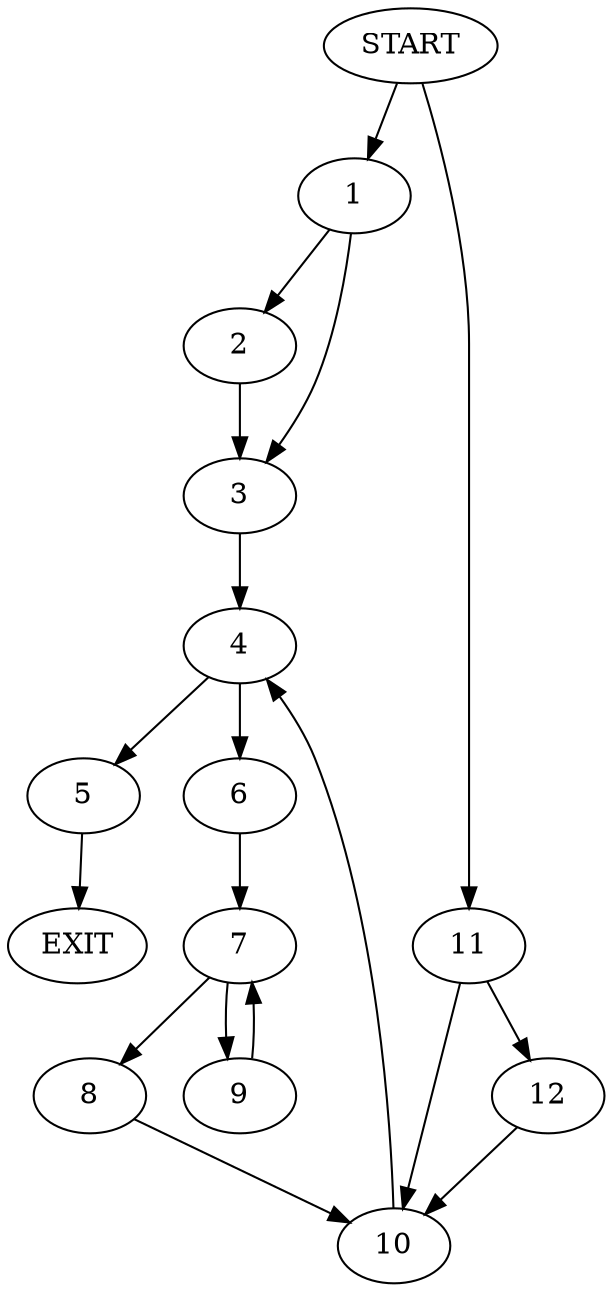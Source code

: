 digraph {
0 [label="START"]
13 [label="EXIT"]
0 -> 1
1 -> 2
1 -> 3
3 -> 4
2 -> 3
4 -> 5
4 -> 6
6 -> 7
5 -> 13
7 -> 8
7 -> 9
9 -> 7
8 -> 10
10 -> 4
0 -> 11
11 -> 10
11 -> 12
12 -> 10
}
